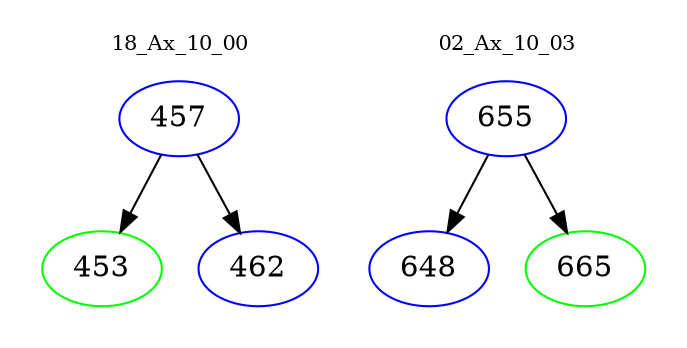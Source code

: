 digraph{
subgraph cluster_0 {
color = white
label = "18_Ax_10_00";
fontsize=10;
T0_457 [label="457", color="blue"]
T0_457 -> T0_453 [color="black"]
T0_453 [label="453", color="green"]
T0_457 -> T0_462 [color="black"]
T0_462 [label="462", color="blue"]
}
subgraph cluster_1 {
color = white
label = "02_Ax_10_03";
fontsize=10;
T1_655 [label="655", color="blue"]
T1_655 -> T1_648 [color="black"]
T1_648 [label="648", color="blue"]
T1_655 -> T1_665 [color="black"]
T1_665 [label="665", color="green"]
}
}
